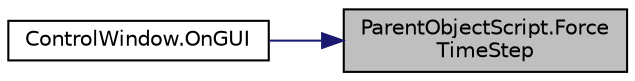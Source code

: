 digraph "ParentObjectScript.ForceTimeStep"
{
 // LATEX_PDF_SIZE
  edge [fontname="Helvetica",fontsize="10",labelfontname="Helvetica",labelfontsize="10"];
  node [fontname="Helvetica",fontsize="10",shape=record];
  rankdir="RL";
  Node1 [label="ParentObjectScript.Force\lTimeStep",height=0.2,width=0.4,color="black", fillcolor="grey75", style="filled", fontcolor="black",tooltip=" "];
  Node1 -> Node2 [dir="back",color="midnightblue",fontsize="10",style="solid",fontname="Helvetica"];
  Node2 [label="ControlWindow.OnGUI",height=0.2,width=0.4,color="black", fillcolor="white", style="filled",URL="$class_control_window.html#ae9d596b21380d7dc65b4340833b6c687",tooltip=" "];
}
